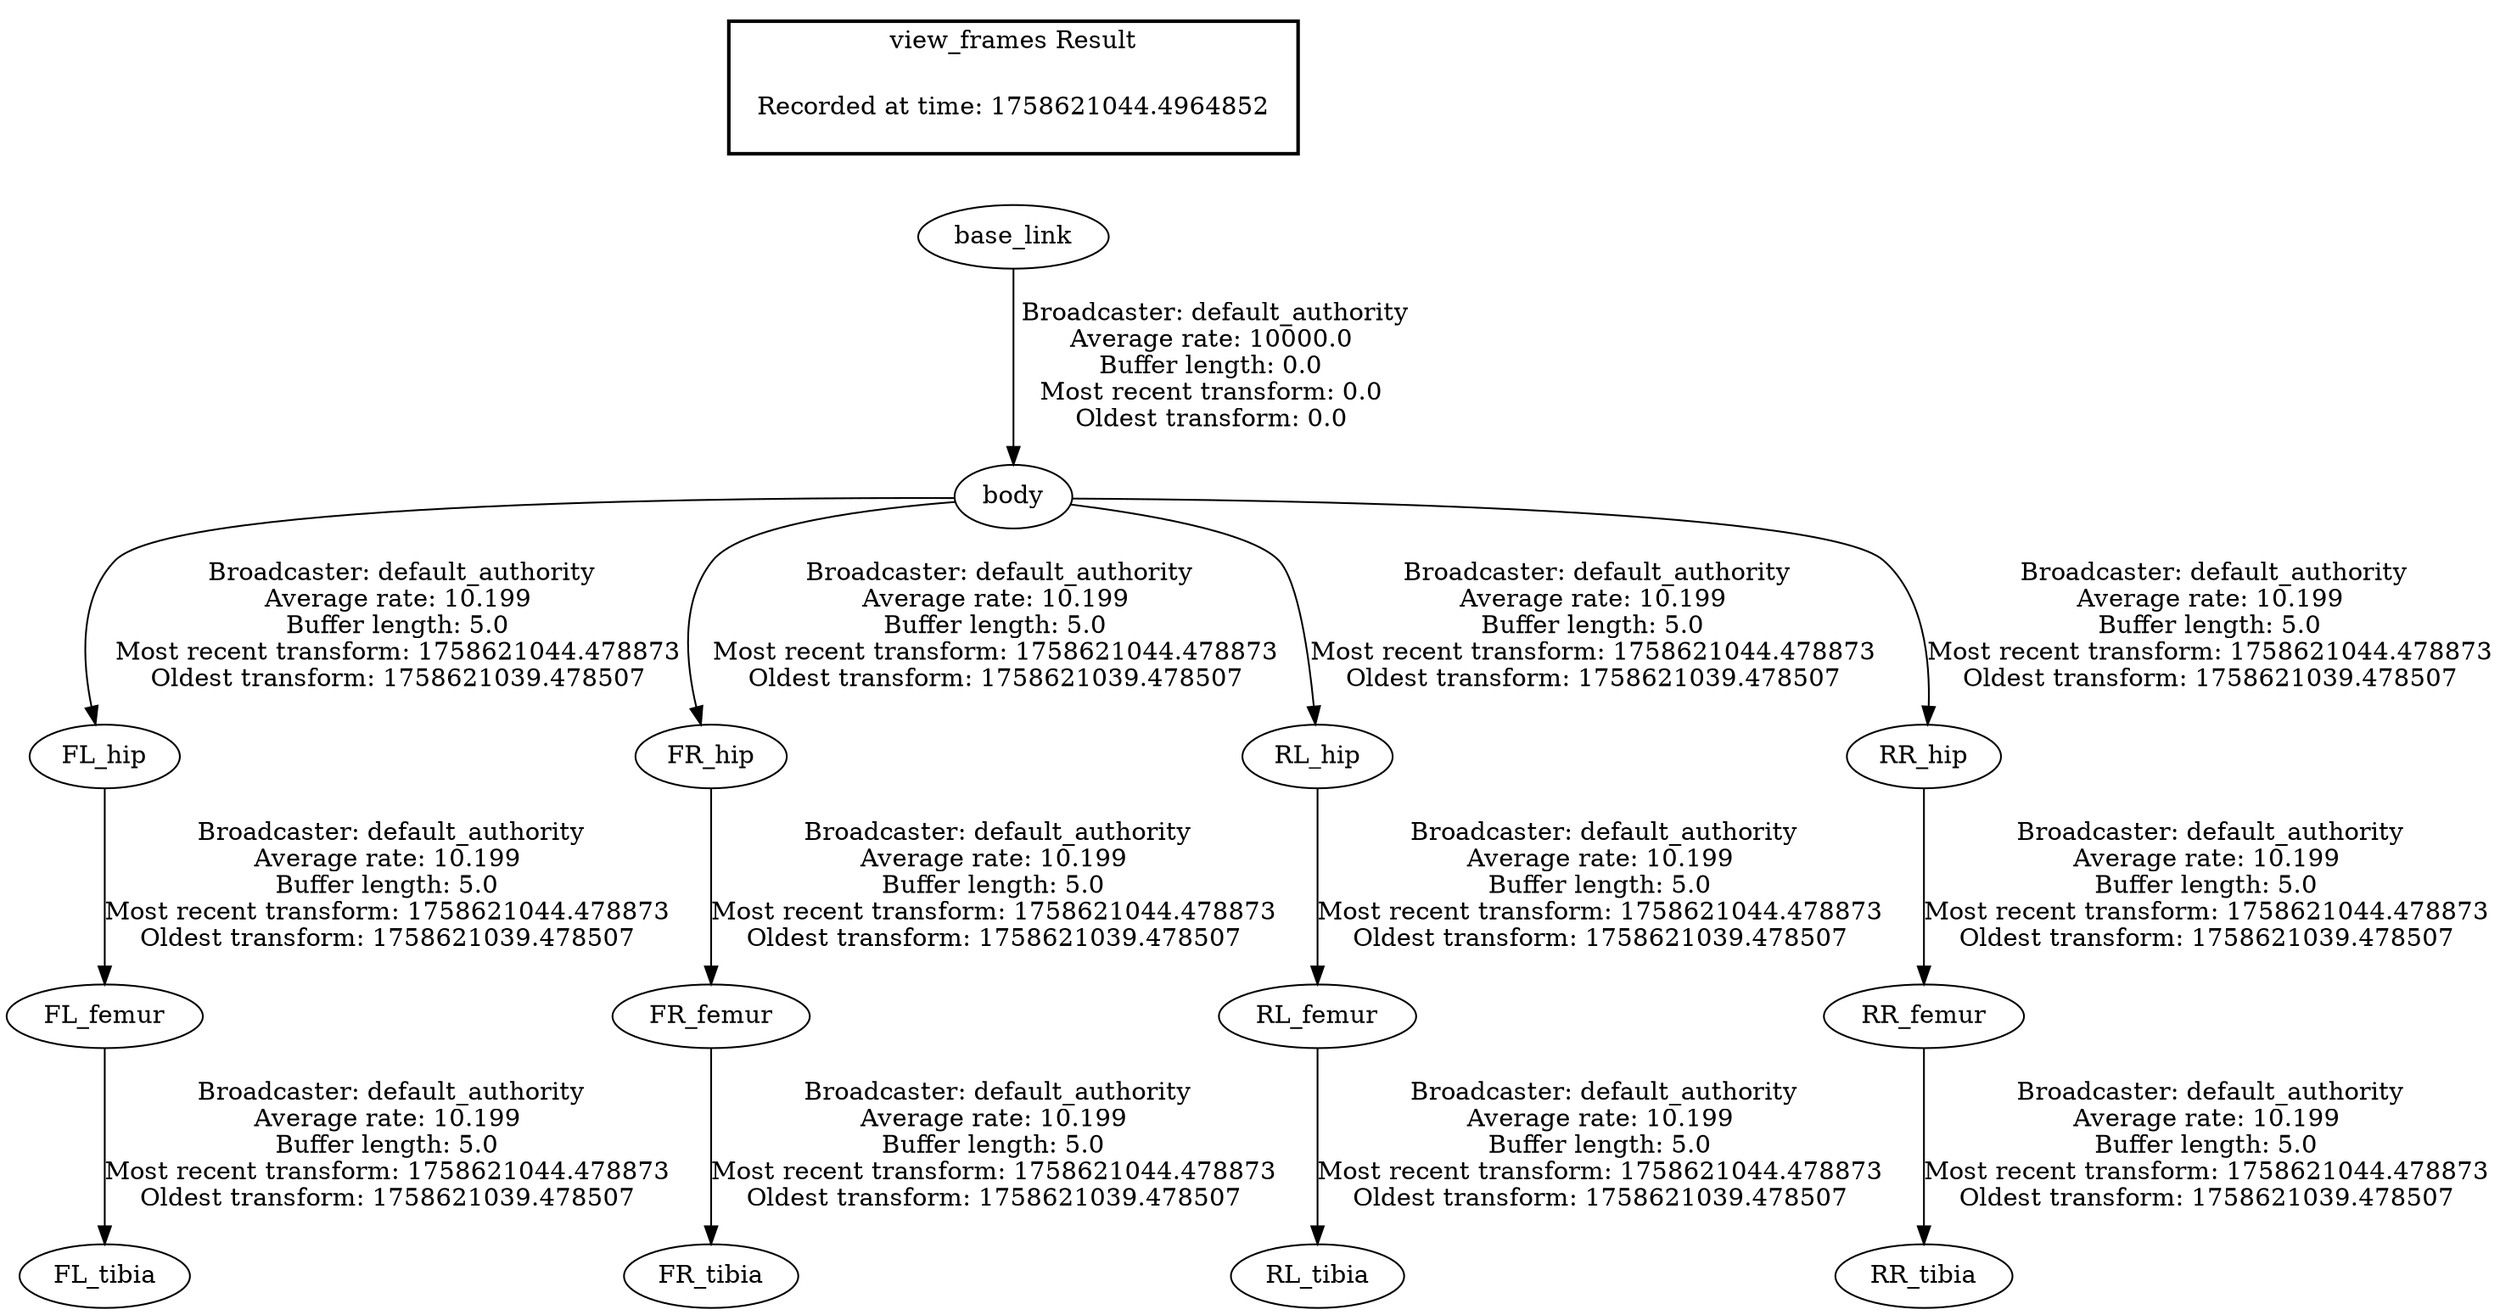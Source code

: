 digraph G {
"base_link" -> "body"[label=" Broadcaster: default_authority\nAverage rate: 10000.0\nBuffer length: 0.0\nMost recent transform: 0.0\nOldest transform: 0.0\n"];
"FL_femur" -> "FL_tibia"[label=" Broadcaster: default_authority\nAverage rate: 10.199\nBuffer length: 5.0\nMost recent transform: 1758621044.478873\nOldest transform: 1758621039.478507\n"];
"FL_hip" -> "FL_femur"[label=" Broadcaster: default_authority\nAverage rate: 10.199\nBuffer length: 5.0\nMost recent transform: 1758621044.478873\nOldest transform: 1758621039.478507\n"];
"body" -> "FL_hip"[label=" Broadcaster: default_authority\nAverage rate: 10.199\nBuffer length: 5.0\nMost recent transform: 1758621044.478873\nOldest transform: 1758621039.478507\n"];
"FR_femur" -> "FR_tibia"[label=" Broadcaster: default_authority\nAverage rate: 10.199\nBuffer length: 5.0\nMost recent transform: 1758621044.478873\nOldest transform: 1758621039.478507\n"];
"FR_hip" -> "FR_femur"[label=" Broadcaster: default_authority\nAverage rate: 10.199\nBuffer length: 5.0\nMost recent transform: 1758621044.478873\nOldest transform: 1758621039.478507\n"];
"body" -> "FR_hip"[label=" Broadcaster: default_authority\nAverage rate: 10.199\nBuffer length: 5.0\nMost recent transform: 1758621044.478873\nOldest transform: 1758621039.478507\n"];
"RL_femur" -> "RL_tibia"[label=" Broadcaster: default_authority\nAverage rate: 10.199\nBuffer length: 5.0\nMost recent transform: 1758621044.478873\nOldest transform: 1758621039.478507\n"];
"RL_hip" -> "RL_femur"[label=" Broadcaster: default_authority\nAverage rate: 10.199\nBuffer length: 5.0\nMost recent transform: 1758621044.478873\nOldest transform: 1758621039.478507\n"];
"body" -> "RL_hip"[label=" Broadcaster: default_authority\nAverage rate: 10.199\nBuffer length: 5.0\nMost recent transform: 1758621044.478873\nOldest transform: 1758621039.478507\n"];
"RR_femur" -> "RR_tibia"[label=" Broadcaster: default_authority\nAverage rate: 10.199\nBuffer length: 5.0\nMost recent transform: 1758621044.478873\nOldest transform: 1758621039.478507\n"];
"RR_hip" -> "RR_femur"[label=" Broadcaster: default_authority\nAverage rate: 10.199\nBuffer length: 5.0\nMost recent transform: 1758621044.478873\nOldest transform: 1758621039.478507\n"];
"body" -> "RR_hip"[label=" Broadcaster: default_authority\nAverage rate: 10.199\nBuffer length: 5.0\nMost recent transform: 1758621044.478873\nOldest transform: 1758621039.478507\n"];
edge [style=invis];
 subgraph cluster_legend { style=bold; color=black; label ="view_frames Result";
"Recorded at time: 1758621044.4964852"[ shape=plaintext ] ;
}->"base_link";
}